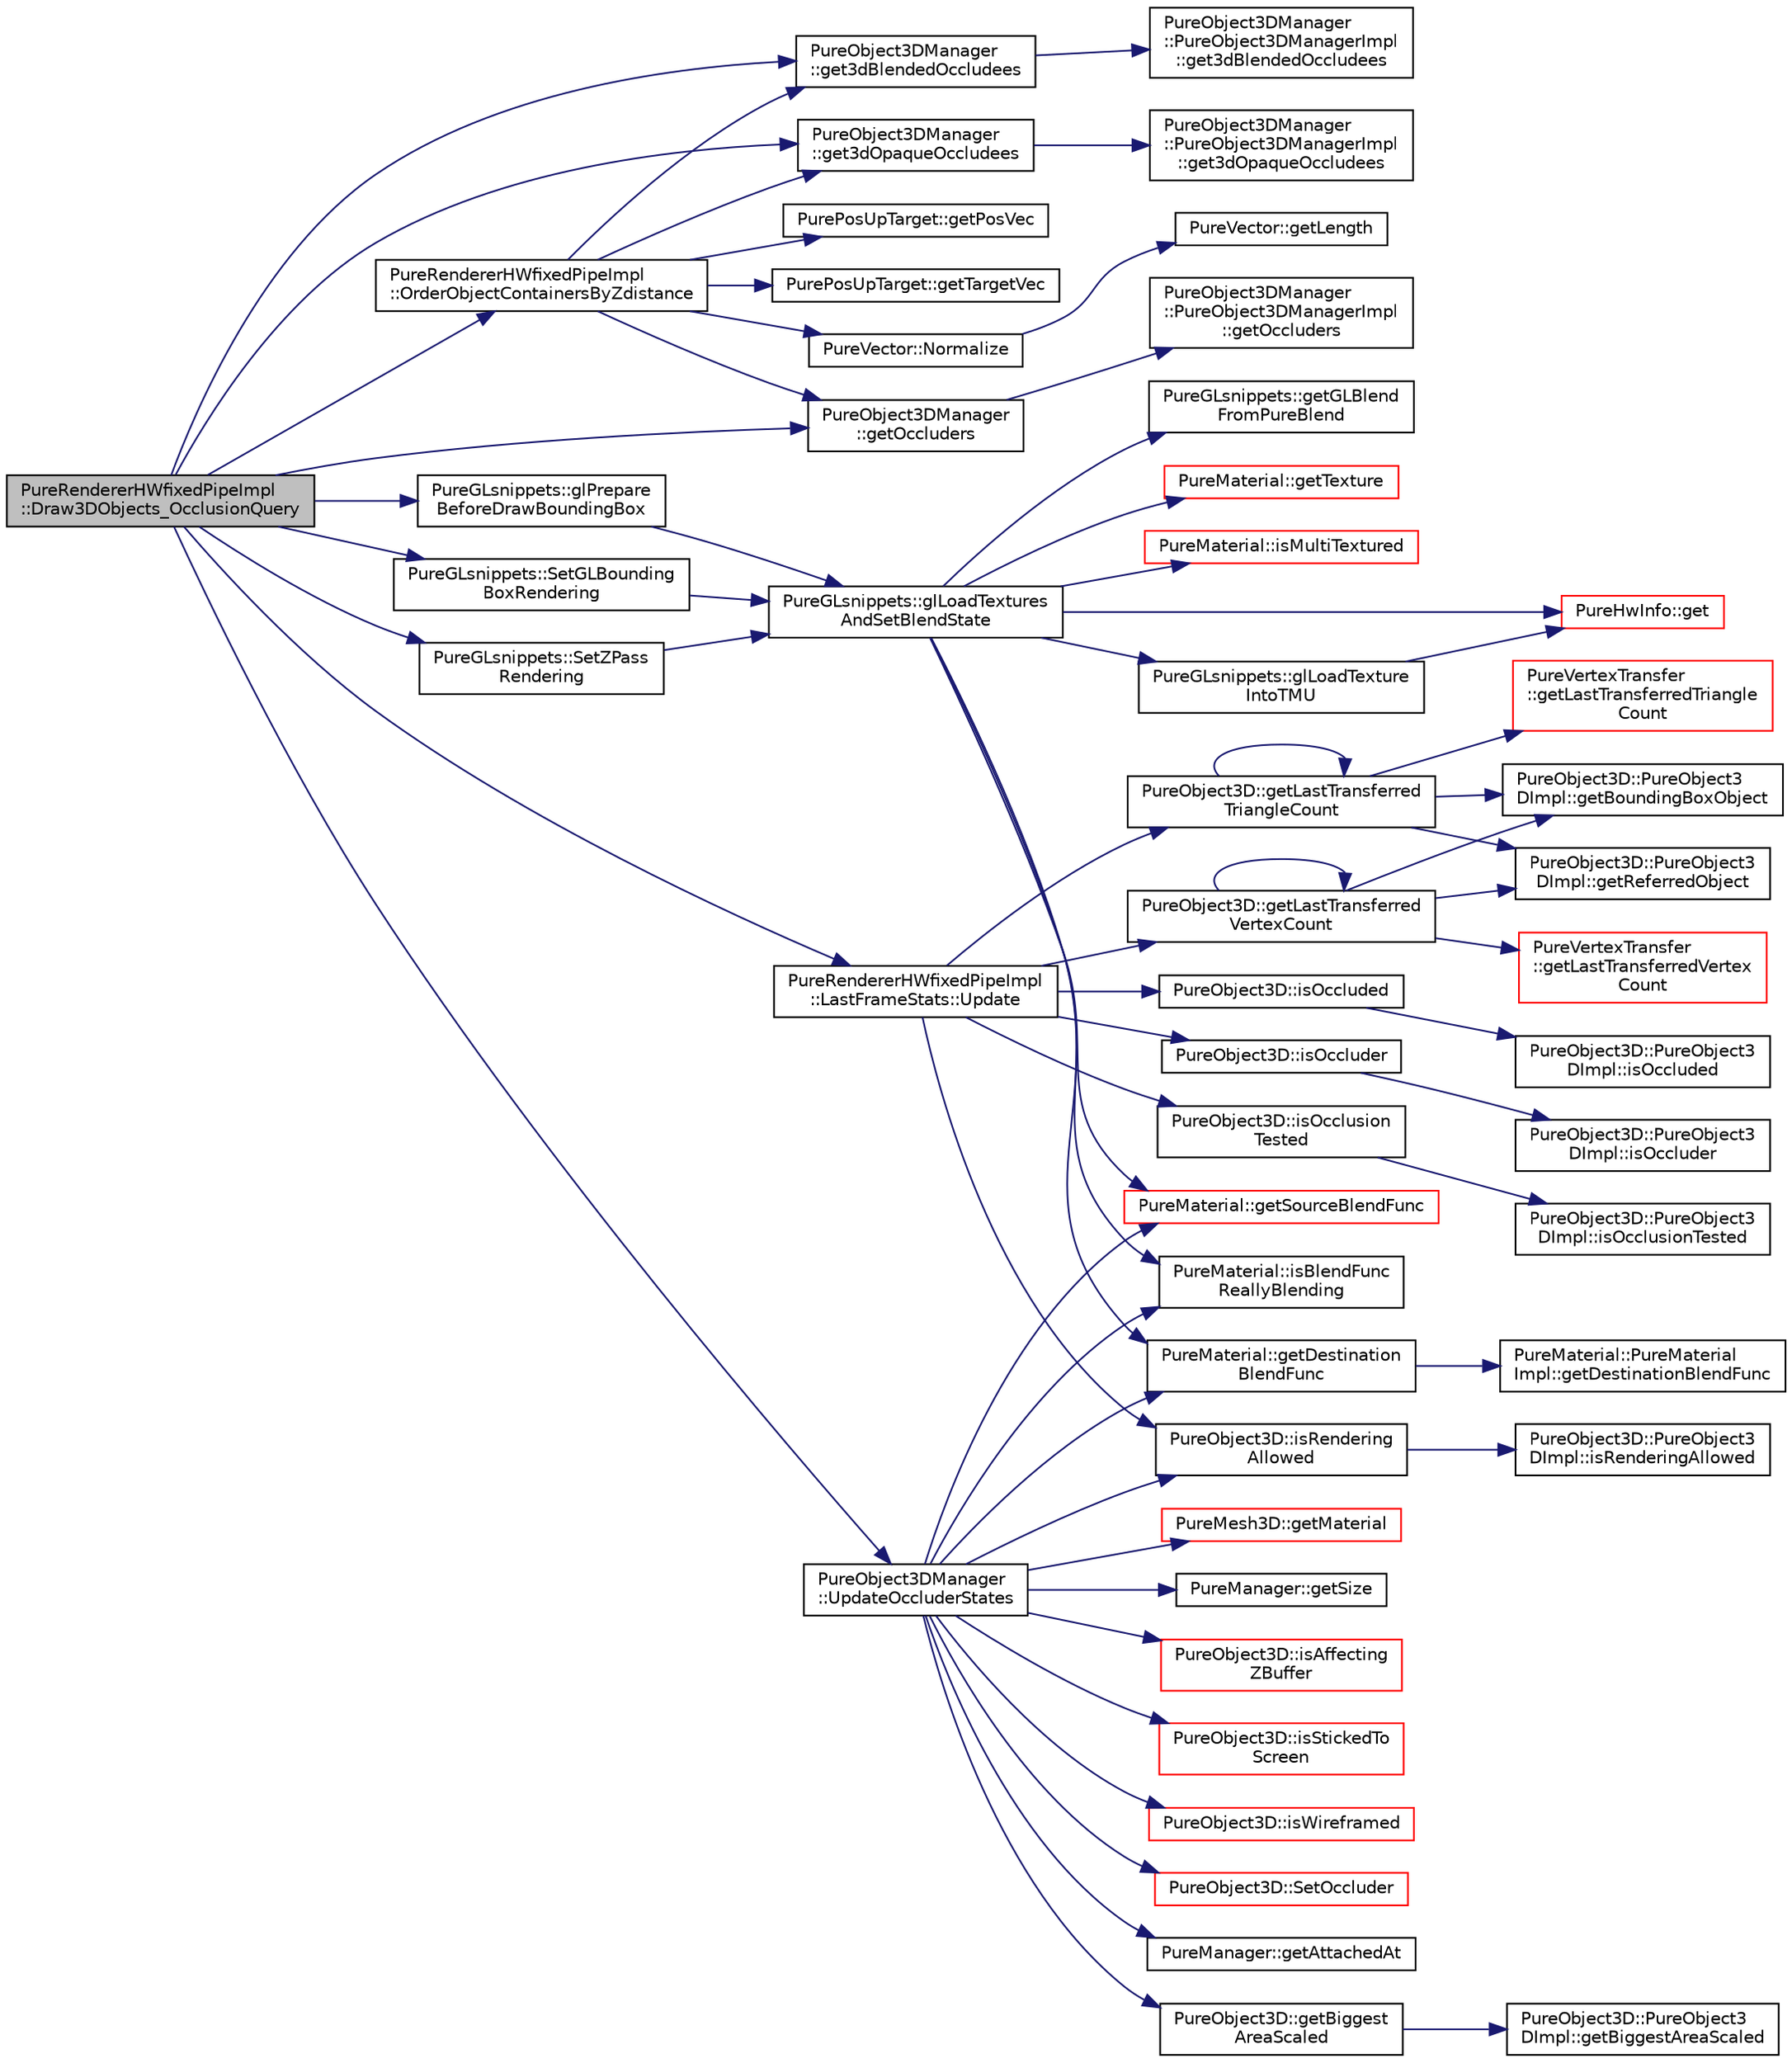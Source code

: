 digraph "PureRendererHWfixedPipeImpl::Draw3DObjects_OcclusionQuery"
{
 // LATEX_PDF_SIZE
  edge [fontname="Helvetica",fontsize="10",labelfontname="Helvetica",labelfontsize="10"];
  node [fontname="Helvetica",fontsize="10",shape=record];
  rankdir="LR";
  Node1 [label="PureRendererHWfixedPipeImpl\l::Draw3DObjects_OcclusionQuery",height=0.2,width=0.4,color="black", fillcolor="grey75", style="filled", fontcolor="black",tooltip="Draws 3D objects with occlusion query."];
  Node1 -> Node2 [color="midnightblue",fontsize="10",style="solid",fontname="Helvetica"];
  Node2 [label="PureObject3DManager\l::get3dBlendedOccludees",height=0.2,width=0.4,color="black", fillcolor="white", style="filled",URL="$class_pure_object3_d_manager.html#a0319ff10f6b94d659b1cf9ecaff2b2f2",tooltip="Get a list of 3D (non-sticked) blended occludees."];
  Node2 -> Node3 [color="midnightblue",fontsize="10",style="solid",fontname="Helvetica"];
  Node3 [label="PureObject3DManager\l::PureObject3DManagerImpl\l::get3dBlendedOccludees",height=0.2,width=0.4,color="black", fillcolor="white", style="filled",URL="$class_pure_object3_d_manager_1_1_pure_object3_d_manager_impl.html#a211c07d8529d3092091cbfd04640f3a6",tooltip=" "];
  Node1 -> Node4 [color="midnightblue",fontsize="10",style="solid",fontname="Helvetica"];
  Node4 [label="PureObject3DManager\l::get3dOpaqueOccludees",height=0.2,width=0.4,color="black", fillcolor="white", style="filled",URL="$class_pure_object3_d_manager.html#a4574db4d84c1f9ae429f70b39d22e335",tooltip="Get a list of 3D (non-sticked) opaque (non-blended) occludees."];
  Node4 -> Node5 [color="midnightblue",fontsize="10",style="solid",fontname="Helvetica"];
  Node5 [label="PureObject3DManager\l::PureObject3DManagerImpl\l::get3dOpaqueOccludees",height=0.2,width=0.4,color="black", fillcolor="white", style="filled",URL="$class_pure_object3_d_manager_1_1_pure_object3_d_manager_impl.html#aad18da93cf0450105a3370adf9d6f3e4",tooltip=" "];
  Node1 -> Node6 [color="midnightblue",fontsize="10",style="solid",fontname="Helvetica"];
  Node6 [label="PureObject3DManager\l::getOccluders",height=0.2,width=0.4,color="black", fillcolor="white", style="filled",URL="$class_pure_object3_d_manager.html#af928bd00e2b8bf64131e40d9315cdac2",tooltip="Get a list of occluders."];
  Node6 -> Node7 [color="midnightblue",fontsize="10",style="solid",fontname="Helvetica"];
  Node7 [label="PureObject3DManager\l::PureObject3DManagerImpl\l::getOccluders",height=0.2,width=0.4,color="black", fillcolor="white", style="filled",URL="$class_pure_object3_d_manager_1_1_pure_object3_d_manager_impl.html#a1ced804e2fb80af9e2feaeb327e9a5ad",tooltip=" "];
  Node1 -> Node8 [color="midnightblue",fontsize="10",style="solid",fontname="Helvetica"];
  Node8 [label="PureGLsnippets::glPrepare\lBeforeDrawBoundingBox",height=0.2,width=0.4,color="black", fillcolor="white", style="filled",URL="$class_pure_g_lsnippets.html#ac174d12913ee53b4181210c7d025b9b5",tooltip=" "];
  Node8 -> Node9 [color="midnightblue",fontsize="10",style="solid",fontname="Helvetica"];
  Node9 [label="PureGLsnippets::glLoadTextures\lAndSetBlendState",height=0.2,width=0.4,color="black", fillcolor="white", style="filled",URL="$class_pure_g_lsnippets.html#af3373ec54d0856b9ea89a3c1b277f6aa",tooltip="Loads all textures into texture mapping units and sets blending if needed for single-pass multitextur..."];
  Node9 -> Node10 [color="midnightblue",fontsize="10",style="solid",fontname="Helvetica"];
  Node10 [label="PureHwInfo::get",height=0.2,width=0.4,color="red", fillcolor="white", style="filled",URL="$class_pure_hw_info.html#a5d801d548489e9f6c9a3485b8979af3f",tooltip="Gets the singleton instance."];
  Node9 -> Node12 [color="midnightblue",fontsize="10",style="solid",fontname="Helvetica"];
  Node12 [label="PureMaterial::getDestination\lBlendFunc",height=0.2,width=0.4,color="black", fillcolor="white", style="filled",URL="$class_pure_material.html#a6da69b985d3b4aaa53e1fd09e60a0cf3",tooltip="Gets the destination blend factor on the specified level."];
  Node12 -> Node13 [color="midnightblue",fontsize="10",style="solid",fontname="Helvetica"];
  Node13 [label="PureMaterial::PureMaterial\lImpl::getDestinationBlendFunc",height=0.2,width=0.4,color="black", fillcolor="white", style="filled",URL="$class_pure_material_1_1_pure_material_impl.html#a27ebedf739437582388bcf695952a905",tooltip=" "];
  Node9 -> Node14 [color="midnightblue",fontsize="10",style="solid",fontname="Helvetica"];
  Node14 [label="PureGLsnippets::getGLBlend\lFromPureBlend",height=0.2,width=0.4,color="black", fillcolor="white", style="filled",URL="$class_pure_g_lsnippets.html#ae569eaca49e2b7b99dedaa0250e021be",tooltip="Gets the appropriate GL enum for the given Pure blend factor."];
  Node9 -> Node15 [color="midnightblue",fontsize="10",style="solid",fontname="Helvetica"];
  Node15 [label="PureMaterial::getSourceBlendFunc",height=0.2,width=0.4,color="red", fillcolor="white", style="filled",URL="$class_pure_material.html#ae232adc941aec0ffbe7533c28ec58546",tooltip="Gets the source blend factor on the specified level."];
  Node9 -> Node17 [color="midnightblue",fontsize="10",style="solid",fontname="Helvetica"];
  Node17 [label="PureMaterial::getTexture",height=0.2,width=0.4,color="red", fillcolor="white", style="filled",URL="$class_pure_material.html#aac639580d21c36bce9a095a0a15ce074",tooltip="Gets the texture of the material on the specified level."];
  Node9 -> Node19 [color="midnightblue",fontsize="10",style="solid",fontname="Helvetica"];
  Node19 [label="PureGLsnippets::glLoadTexture\lIntoTMU",height=0.2,width=0.4,color="black", fillcolor="white", style="filled",URL="$class_pure_g_lsnippets.html#abf470a0dd0c951d820fee3f6dcf48a39",tooltip="Loads the given texture into the texture mapping unit."];
  Node19 -> Node10 [color="midnightblue",fontsize="10",style="solid",fontname="Helvetica"];
  Node9 -> Node20 [color="midnightblue",fontsize="10",style="solid",fontname="Helvetica"];
  Node20 [label="PureMaterial::isBlendFunc\lReallyBlending",height=0.2,width=0.4,color="black", fillcolor="white", style="filled",URL="$class_pure_material.html#a6d975b46498ae73a8bf69e774123c271",tooltip="Gets whether the given source and destination factors really mean blending or not."];
  Node9 -> Node21 [color="midnightblue",fontsize="10",style="solid",fontname="Helvetica"];
  Node21 [label="PureMaterial::isMultiTextured",height=0.2,width=0.4,color="red", fillcolor="white", style="filled",URL="$class_pure_material.html#a52e0a9ed8c232e1d2a0124337e4df67c",tooltip="Gets whether the material has at least 2 textured layers."];
  Node1 -> Node25 [color="midnightblue",fontsize="10",style="solid",fontname="Helvetica"];
  Node25 [label="PureRendererHWfixedPipeImpl\l::OrderObjectContainersByZdistance",height=0.2,width=0.4,color="black", fillcolor="white", style="filled",URL="$class_pure_renderer_h_wfixed_pipe_impl.html#a2f024914e582be97a60f1e1453536d12",tooltip="Orders objects by Z-distance relative to camera view."];
  Node25 -> Node2 [color="midnightblue",fontsize="10",style="solid",fontname="Helvetica"];
  Node25 -> Node4 [color="midnightblue",fontsize="10",style="solid",fontname="Helvetica"];
  Node25 -> Node6 [color="midnightblue",fontsize="10",style="solid",fontname="Helvetica"];
  Node25 -> Node26 [color="midnightblue",fontsize="10",style="solid",fontname="Helvetica"];
  Node26 [label="PurePosUpTarget::getPosVec",height=0.2,width=0.4,color="black", fillcolor="white", style="filled",URL="$class_pure_pos_up_target.html#a9746aa7f7dc347d35178b2f61acce74f",tooltip="Gets Position vector."];
  Node25 -> Node27 [color="midnightblue",fontsize="10",style="solid",fontname="Helvetica"];
  Node27 [label="PurePosUpTarget::getTargetVec",height=0.2,width=0.4,color="black", fillcolor="white", style="filled",URL="$class_pure_pos_up_target.html#a3581f9c62cc1455af15f144553a8beda",tooltip="Gets Target vector."];
  Node25 -> Node28 [color="midnightblue",fontsize="10",style="solid",fontname="Helvetica"];
  Node28 [label="PureVector::Normalize",height=0.2,width=0.4,color="black", fillcolor="white", style="filled",URL="$class_pure_vector.html#a011fd4f34f4a288519986fe51219c245",tooltip="Normalizes the coordinates."];
  Node28 -> Node29 [color="midnightblue",fontsize="10",style="solid",fontname="Helvetica"];
  Node29 [label="PureVector::getLength",height=0.2,width=0.4,color="black", fillcolor="white", style="filled",URL="$class_pure_vector.html#ab46a1c67a233f83d514d96194481f747",tooltip="Gets the length."];
  Node1 -> Node30 [color="midnightblue",fontsize="10",style="solid",fontname="Helvetica"];
  Node30 [label="PureGLsnippets::SetGLBounding\lBoxRendering",height=0.2,width=0.4,color="black", fillcolor="white", style="filled",URL="$class_pure_g_lsnippets.html#a928f783902658245a87bd0f15b32a9db",tooltip="Sets GL states up for bounding box rendering or resets them."];
  Node30 -> Node9 [color="midnightblue",fontsize="10",style="solid",fontname="Helvetica"];
  Node1 -> Node31 [color="midnightblue",fontsize="10",style="solid",fontname="Helvetica"];
  Node31 [label="PureGLsnippets::SetZPass\lRendering",height=0.2,width=0.4,color="black", fillcolor="white", style="filled",URL="$class_pure_g_lsnippets.html#a66846617bd43601bd11d21ef420178da",tooltip=" "];
  Node31 -> Node9 [color="midnightblue",fontsize="10",style="solid",fontname="Helvetica"];
  Node1 -> Node32 [color="midnightblue",fontsize="10",style="solid",fontname="Helvetica"];
  Node32 [label="PureRendererHWfixedPipeImpl\l::LastFrameStats::Update",height=0.2,width=0.4,color="black", fillcolor="white", style="filled",URL="$class_pure_renderer_h_wfixed_pipe_impl_1_1_last_frame_stats.html#a7ae64c631a2901e487ab9f51aa2387ea",tooltip="Updates the per-frame stats with data from the given object."];
  Node32 -> Node33 [color="midnightblue",fontsize="10",style="solid",fontname="Helvetica"];
  Node33 [label="PureObject3D::getLastTransferred\lTriangleCount",height=0.2,width=0.4,color="black", fillcolor="white", style="filled",URL="$class_pure_object3_d.html#aefcc39b8e2db8a163076efdc52b952a6",tooltip="Gets the number of triangles sent to graphics pipeline by the last transferVertices() call."];
  Node33 -> Node34 [color="midnightblue",fontsize="10",style="solid",fontname="Helvetica"];
  Node34 [label="PureObject3D::PureObject3\lDImpl::getBoundingBoxObject",height=0.2,width=0.4,color="black", fillcolor="white", style="filled",URL="$class_pure_object3_d_1_1_pure_object3_d_impl.html#a115f9aeb18e8796570c6ff232e6c59cf",tooltip=" "];
  Node33 -> Node33 [color="midnightblue",fontsize="10",style="solid",fontname="Helvetica"];
  Node33 -> Node35 [color="midnightblue",fontsize="10",style="solid",fontname="Helvetica"];
  Node35 [label="PureVertexTransfer\l::getLastTransferredTriangle\lCount",height=0.2,width=0.4,color="red", fillcolor="white", style="filled",URL="$class_pure_vertex_transfer.html#a038b3948f8f9999f13928b2d495d1870",tooltip="Gets the number of triangles sent to graphics pipeline by the last transferVertices() call."];
  Node33 -> Node37 [color="midnightblue",fontsize="10",style="solid",fontname="Helvetica"];
  Node37 [label="PureObject3D::PureObject3\lDImpl::getReferredObject",height=0.2,width=0.4,color="black", fillcolor="white", style="filled",URL="$class_pure_object3_d_1_1_pure_object3_d_impl.html#a40d9f6688f4f5c505ca45cb476c36eec",tooltip=" "];
  Node32 -> Node38 [color="midnightblue",fontsize="10",style="solid",fontname="Helvetica"];
  Node38 [label="PureObject3D::getLastTransferred\lVertexCount",height=0.2,width=0.4,color="black", fillcolor="white", style="filled",URL="$class_pure_object3_d.html#aed9dab5d9a4a9d44f8df711f6fd9137c",tooltip="Gets the number of vertices sent to graphics pipeline by the last transferVertices() call."];
  Node38 -> Node34 [color="midnightblue",fontsize="10",style="solid",fontname="Helvetica"];
  Node38 -> Node38 [color="midnightblue",fontsize="10",style="solid",fontname="Helvetica"];
  Node38 -> Node39 [color="midnightblue",fontsize="10",style="solid",fontname="Helvetica"];
  Node39 [label="PureVertexTransfer\l::getLastTransferredVertex\lCount",height=0.2,width=0.4,color="red", fillcolor="white", style="filled",URL="$class_pure_vertex_transfer.html#ab857ca93975c0cb8c3b076b3620c5aee",tooltip="Gets the number of vertices sent to graphics pipeline by the last transferVertices() call."];
  Node38 -> Node37 [color="midnightblue",fontsize="10",style="solid",fontname="Helvetica"];
  Node32 -> Node41 [color="midnightblue",fontsize="10",style="solid",fontname="Helvetica"];
  Node41 [label="PureObject3D::isOccluded",height=0.2,width=0.4,color="black", fillcolor="white", style="filled",URL="$class_pure_object3_d.html#a9cffd76678803cfe6906236a24eb6664",tooltip="Gets whether this object was occluded or not based on the last finished occlusion test."];
  Node41 -> Node42 [color="midnightblue",fontsize="10",style="solid",fontname="Helvetica"];
  Node42 [label="PureObject3D::PureObject3\lDImpl::isOccluded",height=0.2,width=0.4,color="black", fillcolor="white", style="filled",URL="$class_pure_object3_d_1_1_pure_object3_d_impl.html#a1846c143acdb3bc79236b1721025c32d",tooltip=" "];
  Node32 -> Node43 [color="midnightblue",fontsize="10",style="solid",fontname="Helvetica"];
  Node43 [label="PureObject3D::isOccluder",height=0.2,width=0.4,color="black", fillcolor="white", style="filled",URL="$class_pure_object3_d.html#af542e7deb1c80b0a3382c2ededa3121c",tooltip="Gets whether this object should be considered as an occluder during rendering."];
  Node43 -> Node44 [color="midnightblue",fontsize="10",style="solid",fontname="Helvetica"];
  Node44 [label="PureObject3D::PureObject3\lDImpl::isOccluder",height=0.2,width=0.4,color="black", fillcolor="white", style="filled",URL="$class_pure_object3_d_1_1_pure_object3_d_impl.html#ae36022b4a72908449cf8a6e0ecf2eec1",tooltip=" "];
  Node32 -> Node45 [color="midnightblue",fontsize="10",style="solid",fontname="Helvetica"];
  Node45 [label="PureObject3D::isOcclusion\lTested",height=0.2,width=0.4,color="black", fillcolor="white", style="filled",URL="$class_pure_object3_d.html#a7718ebe0f775ef5710cb2c9ec4c7c5ac",tooltip="Gets whether this object is being tested if it is occluded or not."];
  Node45 -> Node46 [color="midnightblue",fontsize="10",style="solid",fontname="Helvetica"];
  Node46 [label="PureObject3D::PureObject3\lDImpl::isOcclusionTested",height=0.2,width=0.4,color="black", fillcolor="white", style="filled",URL="$class_pure_object3_d_1_1_pure_object3_d_impl.html#ab9596fc897039e3655a32f1ff7ab627d",tooltip=" "];
  Node32 -> Node47 [color="midnightblue",fontsize="10",style="solid",fontname="Helvetica"];
  Node47 [label="PureObject3D::isRendering\lAllowed",height=0.2,width=0.4,color="black", fillcolor="white", style="filled",URL="$class_pure_object3_d.html#a201bcb9211c6f628a57b265979091950",tooltip="Gets if rendering is allowed."];
  Node47 -> Node48 [color="midnightblue",fontsize="10",style="solid",fontname="Helvetica"];
  Node48 [label="PureObject3D::PureObject3\lDImpl::isRenderingAllowed",height=0.2,width=0.4,color="black", fillcolor="white", style="filled",URL="$class_pure_object3_d_1_1_pure_object3_d_impl.html#a3ebad391eaa5df9a40a207fbacc0573e",tooltip=" "];
  Node1 -> Node49 [color="midnightblue",fontsize="10",style="solid",fontname="Helvetica"];
  Node49 [label="PureObject3DManager\l::UpdateOccluderStates",height=0.2,width=0.4,color="black", fillcolor="white", style="filled",URL="$class_pure_object3_d_manager.html#a20d9c29b450098803aa457b572859d92",tooltip="Iterates over its manageds and updates their occluder states."];
  Node49 -> Node50 [color="midnightblue",fontsize="10",style="solid",fontname="Helvetica"];
  Node50 [label="PureManager::getAttachedAt",height=0.2,width=0.4,color="black", fillcolor="white", style="filled",URL="$class_pure_manager.html#a9dc649f2708925167bec9d35c5cd1dac",tooltip="Gets the pointer to the managed at the given index."];
  Node49 -> Node51 [color="midnightblue",fontsize="10",style="solid",fontname="Helvetica"];
  Node51 [label="PureObject3D::getBiggest\lAreaScaled",height=0.2,width=0.4,color="black", fillcolor="white", style="filled",URL="$class_pure_object3_d.html#a64a254d2fd2fc5a94851d006aa0762df",tooltip="Gets the biggest area of the object on either plane (XY, XZ or YZ), scaled by current scaling factor."];
  Node51 -> Node52 [color="midnightblue",fontsize="10",style="solid",fontname="Helvetica"];
  Node52 [label="PureObject3D::PureObject3\lDImpl::getBiggestAreaScaled",height=0.2,width=0.4,color="black", fillcolor="white", style="filled",URL="$class_pure_object3_d_1_1_pure_object3_d_impl.html#ac973b31232de2b4c3d279d1370bdec9a",tooltip=" "];
  Node49 -> Node12 [color="midnightblue",fontsize="10",style="solid",fontname="Helvetica"];
  Node49 -> Node53 [color="midnightblue",fontsize="10",style="solid",fontname="Helvetica"];
  Node53 [label="PureMesh3D::getMaterial",height=0.2,width=0.4,color="red", fillcolor="white", style="filled",URL="$class_pure_mesh3_d.html#a5a24f2851af802c62d43f211828302ce",tooltip="Gets the material."];
  Node49 -> Node57 [color="midnightblue",fontsize="10",style="solid",fontname="Helvetica"];
  Node57 [label="PureManager::getSize",height=0.2,width=0.4,color="black", fillcolor="white", style="filled",URL="$class_pure_manager.html#ab0e16425f31ab0363649bfacdecec94d",tooltip="Gets the number of allocated slots for managed objects; getSize() >= getCount()."];
  Node49 -> Node15 [color="midnightblue",fontsize="10",style="solid",fontname="Helvetica"];
  Node49 -> Node58 [color="midnightblue",fontsize="10",style="solid",fontname="Helvetica"];
  Node58 [label="PureObject3D::isAffecting\lZBuffer",height=0.2,width=0.4,color="red", fillcolor="white", style="filled",URL="$class_pure_object3_d.html#a1d51f67fa13dde31113edaa80645221a",tooltip="Gets whether we write to the Z-Buffer while rendering."];
  Node49 -> Node20 [color="midnightblue",fontsize="10",style="solid",fontname="Helvetica"];
  Node49 -> Node47 [color="midnightblue",fontsize="10",style="solid",fontname="Helvetica"];
  Node49 -> Node60 [color="midnightblue",fontsize="10",style="solid",fontname="Helvetica"];
  Node60 [label="PureObject3D::isStickedTo\lScreen",height=0.2,width=0.4,color="red", fillcolor="white", style="filled",URL="$class_pure_object3_d.html#a0413a083561563c72dff35a13fb9d105",tooltip="Gets the sticked-to-screen state."];
  Node49 -> Node62 [color="midnightblue",fontsize="10",style="solid",fontname="Helvetica"];
  Node62 [label="PureObject3D::isWireframed",height=0.2,width=0.4,color="red", fillcolor="white", style="filled",URL="$class_pure_object3_d.html#afae195cfb4fd547e21719cf608be1ae2",tooltip="Gets the wireframed state."];
  Node49 -> Node64 [color="midnightblue",fontsize="10",style="solid",fontname="Helvetica"];
  Node64 [label="PureObject3D::SetOccluder",height=0.2,width=0.4,color="red", fillcolor="white", style="filled",URL="$class_pure_object3_d.html#a1aaf497b7ca6481d9895b44928fe0cef",tooltip="Sets whether this object should be considered as an occluder during rendering."];
}
